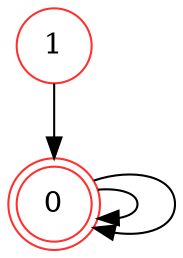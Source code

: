 digraph {   
    node [shape = doublecircle, color = firebrick1] 0 ;
    node [shape = circle];
    node [color= firebrick1];
    1 -> 0 -> 0 -> 0;	
}